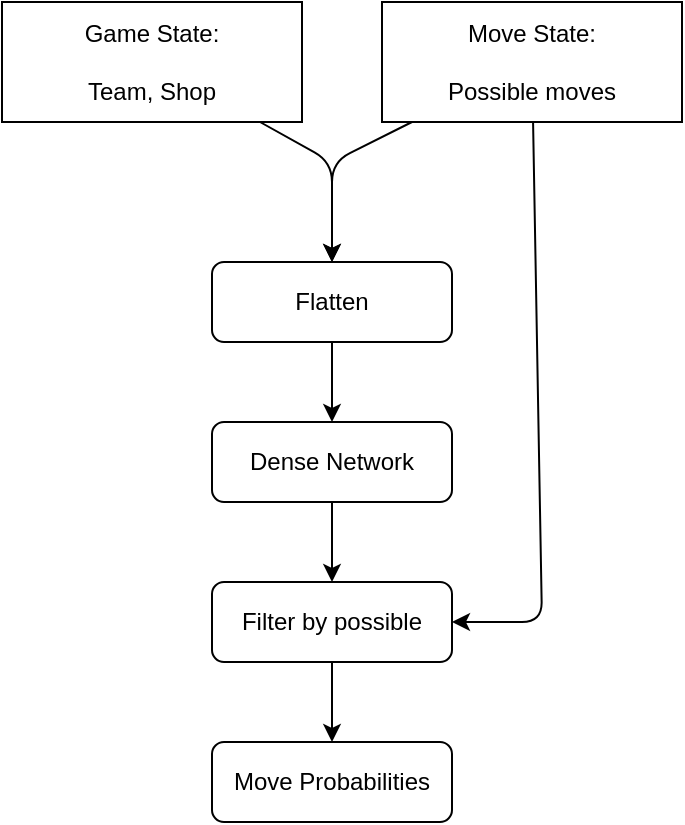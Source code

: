<mxfile>
    <diagram id="XQR7wumxkoHVS_i2ox29" name="Page-1">
        <mxGraphModel dx="719" dy="535" grid="1" gridSize="10" guides="1" tooltips="1" connect="1" arrows="1" fold="1" page="1" pageScale="1" pageWidth="850" pageHeight="1100" math="0" shadow="0">
            <root>
                <mxCell id="0"/>
                <mxCell id="1" parent="0"/>
                <mxCell id="7" style="edgeStyle=none;html=1;entryX=0.5;entryY=0;entryDx=0;entryDy=0;" edge="1" parent="1" source="2" target="5">
                    <mxGeometry relative="1" as="geometry">
                        <mxPoint x="370" y="370" as="targetPoint"/>
                        <Array as="points">
                            <mxPoint x="365" y="310"/>
                        </Array>
                    </mxGeometry>
                </mxCell>
                <mxCell id="2" value="Game State:&lt;br&gt;&lt;br&gt;Team, Shop" style="rounded=0;whiteSpace=wrap;html=1;" vertex="1" parent="1">
                    <mxGeometry x="200" y="230" width="150" height="60" as="geometry"/>
                </mxCell>
                <mxCell id="6" style="edgeStyle=none;html=1;entryX=0.5;entryY=0;entryDx=0;entryDy=0;" edge="1" parent="1" source="4" target="5">
                    <mxGeometry relative="1" as="geometry">
                        <Array as="points">
                            <mxPoint x="365" y="310"/>
                        </Array>
                    </mxGeometry>
                </mxCell>
                <mxCell id="10" style="edgeStyle=none;html=1;entryX=1;entryY=0.5;entryDx=0;entryDy=0;" edge="1" parent="1" source="4" target="9">
                    <mxGeometry relative="1" as="geometry">
                        <Array as="points">
                            <mxPoint x="470" y="540"/>
                        </Array>
                    </mxGeometry>
                </mxCell>
                <mxCell id="4" value="Move State:&lt;br&gt;&lt;br&gt;Possible moves" style="rounded=0;whiteSpace=wrap;html=1;" vertex="1" parent="1">
                    <mxGeometry x="390" y="230" width="150" height="60" as="geometry"/>
                </mxCell>
                <mxCell id="11" style="edgeStyle=none;html=1;entryX=0.5;entryY=0;entryDx=0;entryDy=0;" edge="1" parent="1" source="5" target="8">
                    <mxGeometry relative="1" as="geometry"/>
                </mxCell>
                <mxCell id="5" value="Flatten" style="rounded=1;whiteSpace=wrap;html=1;" vertex="1" parent="1">
                    <mxGeometry x="305" y="360" width="120" height="40" as="geometry"/>
                </mxCell>
                <mxCell id="12" style="edgeStyle=none;html=1;" edge="1" parent="1" source="8" target="9">
                    <mxGeometry relative="1" as="geometry"/>
                </mxCell>
                <mxCell id="8" value="Dense Network" style="rounded=1;whiteSpace=wrap;html=1;" vertex="1" parent="1">
                    <mxGeometry x="305" y="440" width="120" height="40" as="geometry"/>
                </mxCell>
                <mxCell id="14" style="edgeStyle=none;html=1;entryX=0.5;entryY=0;entryDx=0;entryDy=0;" edge="1" parent="1" source="9" target="13">
                    <mxGeometry relative="1" as="geometry"/>
                </mxCell>
                <mxCell id="9" value="Filter by possible" style="rounded=1;whiteSpace=wrap;html=1;" vertex="1" parent="1">
                    <mxGeometry x="305" y="520" width="120" height="40" as="geometry"/>
                </mxCell>
                <mxCell id="13" value="&lt;span style=&quot;font-weight: normal&quot;&gt;Move Probabilities&lt;/span&gt;" style="rounded=1;whiteSpace=wrap;html=1;fontStyle=1" vertex="1" parent="1">
                    <mxGeometry x="305" y="600" width="120" height="40" as="geometry"/>
                </mxCell>
            </root>
        </mxGraphModel>
    </diagram>
</mxfile>